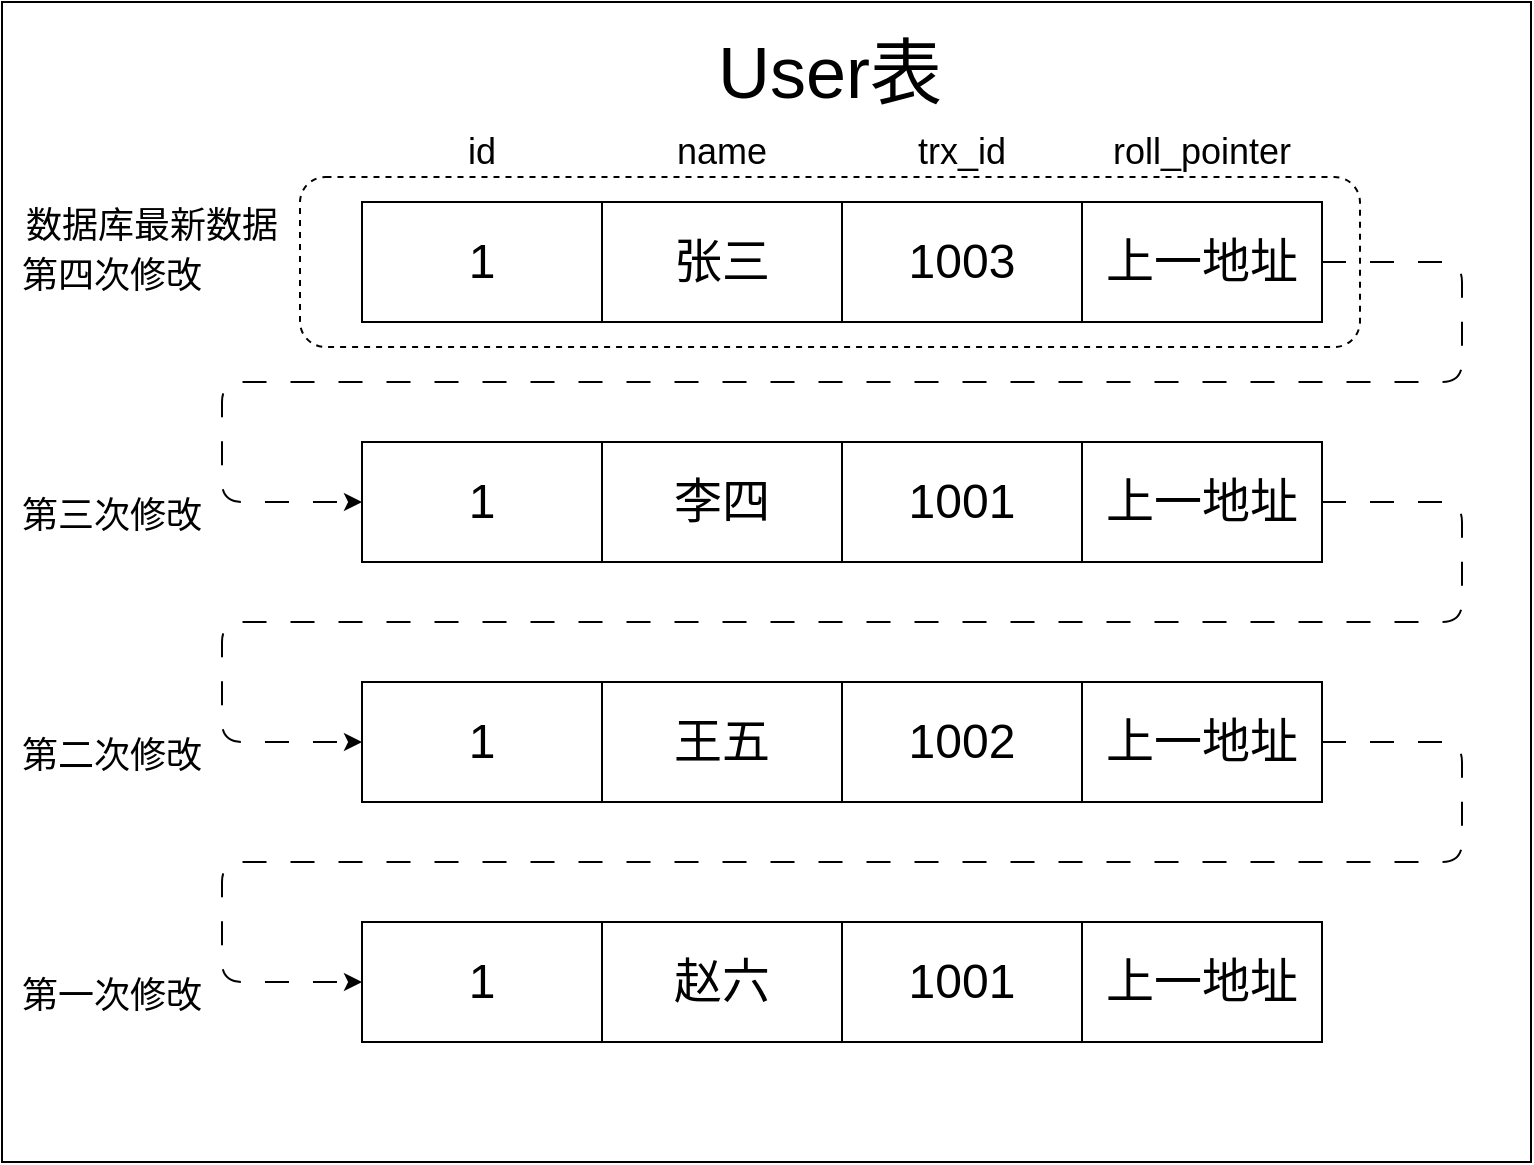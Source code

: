 <mxfile>
    <diagram id="abLrTeT4Zs4_mOs3DVsZ" name="第 1 页">
        <mxGraphModel dx="938" dy="1773" grid="1" gridSize="10" guides="1" tooltips="1" connect="1" arrows="1" fold="1" page="1" pageScale="1" pageWidth="827" pageHeight="1169" math="0" shadow="0">
            <root>
                <mxCell id="0"/>
                <mxCell id="1" parent="0"/>
                <mxCell id="6" value="" style="rounded=0;whiteSpace=wrap;html=1;" vertex="1" parent="1">
                    <mxGeometry y="-10" width="764.5" height="580" as="geometry"/>
                </mxCell>
                <mxCell id="43" value="" style="rounded=1;whiteSpace=wrap;html=1;fontSize=18;dashed=1;" vertex="1" parent="1">
                    <mxGeometry x="149" y="77.5" width="530" height="85" as="geometry"/>
                </mxCell>
                <mxCell id="7" value="&lt;font style=&quot;font-size: 24px;&quot;&gt;1&lt;/font&gt;" style="rounded=0;whiteSpace=wrap;html=1;" vertex="1" parent="1">
                    <mxGeometry x="180" y="90" width="120" height="60" as="geometry"/>
                </mxCell>
                <mxCell id="8" value="&lt;span style=&quot;font-size: 24px;&quot;&gt;张三&lt;/span&gt;" style="rounded=0;whiteSpace=wrap;html=1;" vertex="1" parent="1">
                    <mxGeometry x="300" y="90" width="120" height="60" as="geometry"/>
                </mxCell>
                <mxCell id="9" value="&lt;span style=&quot;font-size: 24px;&quot;&gt;1003&lt;/span&gt;" style="rounded=0;whiteSpace=wrap;html=1;" vertex="1" parent="1">
                    <mxGeometry x="420" y="90" width="120" height="60" as="geometry"/>
                </mxCell>
                <mxCell id="29" style="edgeStyle=none;html=1;exitX=1;exitY=0.5;exitDx=0;exitDy=0;entryX=0;entryY=0.5;entryDx=0;entryDy=0;fontSize=18;dashed=1;dashPattern=12 12;" edge="1" parent="1" source="10" target="11">
                    <mxGeometry relative="1" as="geometry">
                        <Array as="points">
                            <mxPoint x="730" y="120"/>
                            <mxPoint x="730" y="180"/>
                            <mxPoint x="110" y="180"/>
                            <mxPoint x="110" y="240"/>
                        </Array>
                    </mxGeometry>
                </mxCell>
                <mxCell id="10" value="&lt;span style=&quot;font-size: 24px;&quot;&gt;上一地址&lt;/span&gt;" style="rounded=0;whiteSpace=wrap;html=1;" vertex="1" parent="1">
                    <mxGeometry x="540" y="90" width="120" height="60" as="geometry"/>
                </mxCell>
                <mxCell id="11" value="&lt;span style=&quot;font-size: 24px;&quot;&gt;1&lt;/span&gt;" style="rounded=0;whiteSpace=wrap;html=1;" vertex="1" parent="1">
                    <mxGeometry x="180" y="210" width="120" height="60" as="geometry"/>
                </mxCell>
                <mxCell id="12" value="&lt;span style=&quot;font-size: 24px;&quot;&gt;李四&lt;/span&gt;" style="rounded=0;whiteSpace=wrap;html=1;" vertex="1" parent="1">
                    <mxGeometry x="300" y="210" width="120" height="60" as="geometry"/>
                </mxCell>
                <mxCell id="13" value="&lt;span style=&quot;font-size: 24px;&quot;&gt;1001&lt;/span&gt;" style="rounded=0;whiteSpace=wrap;html=1;" vertex="1" parent="1">
                    <mxGeometry x="420" y="210" width="120" height="60" as="geometry"/>
                </mxCell>
                <mxCell id="35" style="edgeStyle=none;html=1;exitX=1;exitY=0.5;exitDx=0;exitDy=0;entryX=0;entryY=0.5;entryDx=0;entryDy=0;fontSize=18;dashed=1;dashPattern=12 12;" edge="1" parent="1" source="14" target="15">
                    <mxGeometry relative="1" as="geometry">
                        <Array as="points">
                            <mxPoint x="730" y="240"/>
                            <mxPoint x="730" y="300"/>
                            <mxPoint x="110" y="300"/>
                            <mxPoint x="110" y="360"/>
                        </Array>
                    </mxGeometry>
                </mxCell>
                <mxCell id="14" value="&lt;span style=&quot;font-size: 24px;&quot;&gt;上一地址&lt;/span&gt;" style="rounded=0;whiteSpace=wrap;html=1;" vertex="1" parent="1">
                    <mxGeometry x="540" y="210" width="120" height="60" as="geometry"/>
                </mxCell>
                <mxCell id="15" value="&lt;span style=&quot;font-size: 24px;&quot;&gt;1&lt;/span&gt;" style="rounded=0;whiteSpace=wrap;html=1;" vertex="1" parent="1">
                    <mxGeometry x="180" y="330" width="120" height="60" as="geometry"/>
                </mxCell>
                <mxCell id="16" value="&lt;span style=&quot;font-size: 24px;&quot;&gt;王五&lt;/span&gt;" style="rounded=0;whiteSpace=wrap;html=1;" vertex="1" parent="1">
                    <mxGeometry x="300" y="330" width="120" height="60" as="geometry"/>
                </mxCell>
                <mxCell id="17" value="&lt;span style=&quot;font-size: 24px;&quot;&gt;1002&lt;/span&gt;" style="rounded=0;whiteSpace=wrap;html=1;" vertex="1" parent="1">
                    <mxGeometry x="420" y="330" width="120" height="60" as="geometry"/>
                </mxCell>
                <mxCell id="36" style="edgeStyle=none;html=1;exitX=1;exitY=0.5;exitDx=0;exitDy=0;entryX=0;entryY=0.5;entryDx=0;entryDy=0;dashed=1;dashPattern=12 12;fontSize=18;" edge="1" parent="1" source="18" target="19">
                    <mxGeometry relative="1" as="geometry">
                        <Array as="points">
                            <mxPoint x="730" y="360"/>
                            <mxPoint x="730" y="420"/>
                            <mxPoint x="110" y="420"/>
                            <mxPoint x="110" y="480"/>
                        </Array>
                    </mxGeometry>
                </mxCell>
                <mxCell id="18" value="&lt;span style=&quot;font-size: 24px;&quot;&gt;上一地址&lt;/span&gt;" style="rounded=0;whiteSpace=wrap;html=1;" vertex="1" parent="1">
                    <mxGeometry x="540" y="330" width="120" height="60" as="geometry"/>
                </mxCell>
                <mxCell id="19" value="&lt;span style=&quot;font-size: 24px;&quot;&gt;1&lt;/span&gt;" style="rounded=0;whiteSpace=wrap;html=1;" vertex="1" parent="1">
                    <mxGeometry x="180" y="450" width="120" height="60" as="geometry"/>
                </mxCell>
                <mxCell id="20" value="&lt;span style=&quot;font-size: 24px;&quot;&gt;赵六&lt;/span&gt;" style="rounded=0;whiteSpace=wrap;html=1;" vertex="1" parent="1">
                    <mxGeometry x="300" y="450" width="120" height="60" as="geometry"/>
                </mxCell>
                <mxCell id="21" value="&lt;span style=&quot;font-size: 24px;&quot;&gt;1001&lt;/span&gt;" style="rounded=0;whiteSpace=wrap;html=1;" vertex="1" parent="1">
                    <mxGeometry x="420" y="450" width="120" height="60" as="geometry"/>
                </mxCell>
                <mxCell id="22" value="&lt;span style=&quot;font-size: 24px;&quot;&gt;上一地址&lt;/span&gt;" style="rounded=0;whiteSpace=wrap;html=1;" vertex="1" parent="1">
                    <mxGeometry x="540" y="450" width="120" height="60" as="geometry"/>
                </mxCell>
                <mxCell id="24" value="&lt;font style=&quot;font-size: 18px;&quot;&gt;id&lt;/font&gt;" style="text;html=1;strokeColor=none;fillColor=none;align=center;verticalAlign=middle;whiteSpace=wrap;rounded=0;" vertex="1" parent="1">
                    <mxGeometry x="210" y="50" width="60" height="30" as="geometry"/>
                </mxCell>
                <mxCell id="25" value="&lt;font style=&quot;font-size: 18px;&quot;&gt;name&lt;br&gt;&lt;/font&gt;" style="text;html=1;strokeColor=none;fillColor=none;align=center;verticalAlign=middle;whiteSpace=wrap;rounded=0;" vertex="1" parent="1">
                    <mxGeometry x="330" y="50" width="60" height="30" as="geometry"/>
                </mxCell>
                <mxCell id="26" value="&lt;font style=&quot;font-size: 18px;&quot;&gt;trx_id&lt;br&gt;&lt;/font&gt;" style="text;html=1;strokeColor=none;fillColor=none;align=center;verticalAlign=middle;whiteSpace=wrap;rounded=0;" vertex="1" parent="1">
                    <mxGeometry x="450" y="50" width="60" height="30" as="geometry"/>
                </mxCell>
                <mxCell id="27" value="&lt;font style=&quot;font-size: 18px;&quot;&gt;roll_pointer&lt;br&gt;&lt;/font&gt;" style="text;html=1;strokeColor=none;fillColor=none;align=center;verticalAlign=middle;whiteSpace=wrap;rounded=0;" vertex="1" parent="1">
                    <mxGeometry x="550" y="50" width="100" height="30" as="geometry"/>
                </mxCell>
                <mxCell id="37" value="&lt;font style=&quot;font-size: 36px;&quot;&gt;User表&lt;/font&gt;" style="text;html=1;strokeColor=none;fillColor=none;align=center;verticalAlign=middle;whiteSpace=wrap;rounded=0;fontSize=18;" vertex="1" parent="1">
                    <mxGeometry x="341" y="10" width="146" height="30" as="geometry"/>
                </mxCell>
                <mxCell id="38" value="&lt;font style=&quot;font-size: 18px;&quot;&gt;第一次修改&lt;/font&gt;" style="text;html=1;strokeColor=none;fillColor=none;align=center;verticalAlign=middle;whiteSpace=wrap;rounded=0;fontSize=36;" vertex="1" parent="1">
                    <mxGeometry y="465" width="110" height="30" as="geometry"/>
                </mxCell>
                <mxCell id="39" value="&lt;font style=&quot;font-size: 18px;&quot;&gt;第二次修改&lt;/font&gt;" style="text;html=1;strokeColor=none;fillColor=none;align=center;verticalAlign=middle;whiteSpace=wrap;rounded=0;fontSize=36;" vertex="1" parent="1">
                    <mxGeometry y="345" width="110" height="30" as="geometry"/>
                </mxCell>
                <mxCell id="40" value="&lt;font style=&quot;font-size: 18px;&quot;&gt;第三次修改&lt;/font&gt;" style="text;html=1;strokeColor=none;fillColor=none;align=center;verticalAlign=middle;whiteSpace=wrap;rounded=0;fontSize=36;" vertex="1" parent="1">
                    <mxGeometry y="225" width="110" height="30" as="geometry"/>
                </mxCell>
                <mxCell id="41" value="&lt;font style=&quot;font-size: 18px;&quot;&gt;第四次修改&lt;/font&gt;" style="text;html=1;strokeColor=none;fillColor=none;align=center;verticalAlign=middle;whiteSpace=wrap;rounded=0;fontSize=36;" vertex="1" parent="1">
                    <mxGeometry y="105" width="110" height="30" as="geometry"/>
                </mxCell>
                <mxCell id="42" value="&lt;span style=&quot;font-size: 18px;&quot;&gt;数据库最新数据&lt;/span&gt;" style="text;html=1;strokeColor=none;fillColor=none;align=center;verticalAlign=middle;whiteSpace=wrap;rounded=0;fontSize=36;" vertex="1" parent="1">
                    <mxGeometry y="80" width="150" height="30" as="geometry"/>
                </mxCell>
            </root>
        </mxGraphModel>
    </diagram>
</mxfile>